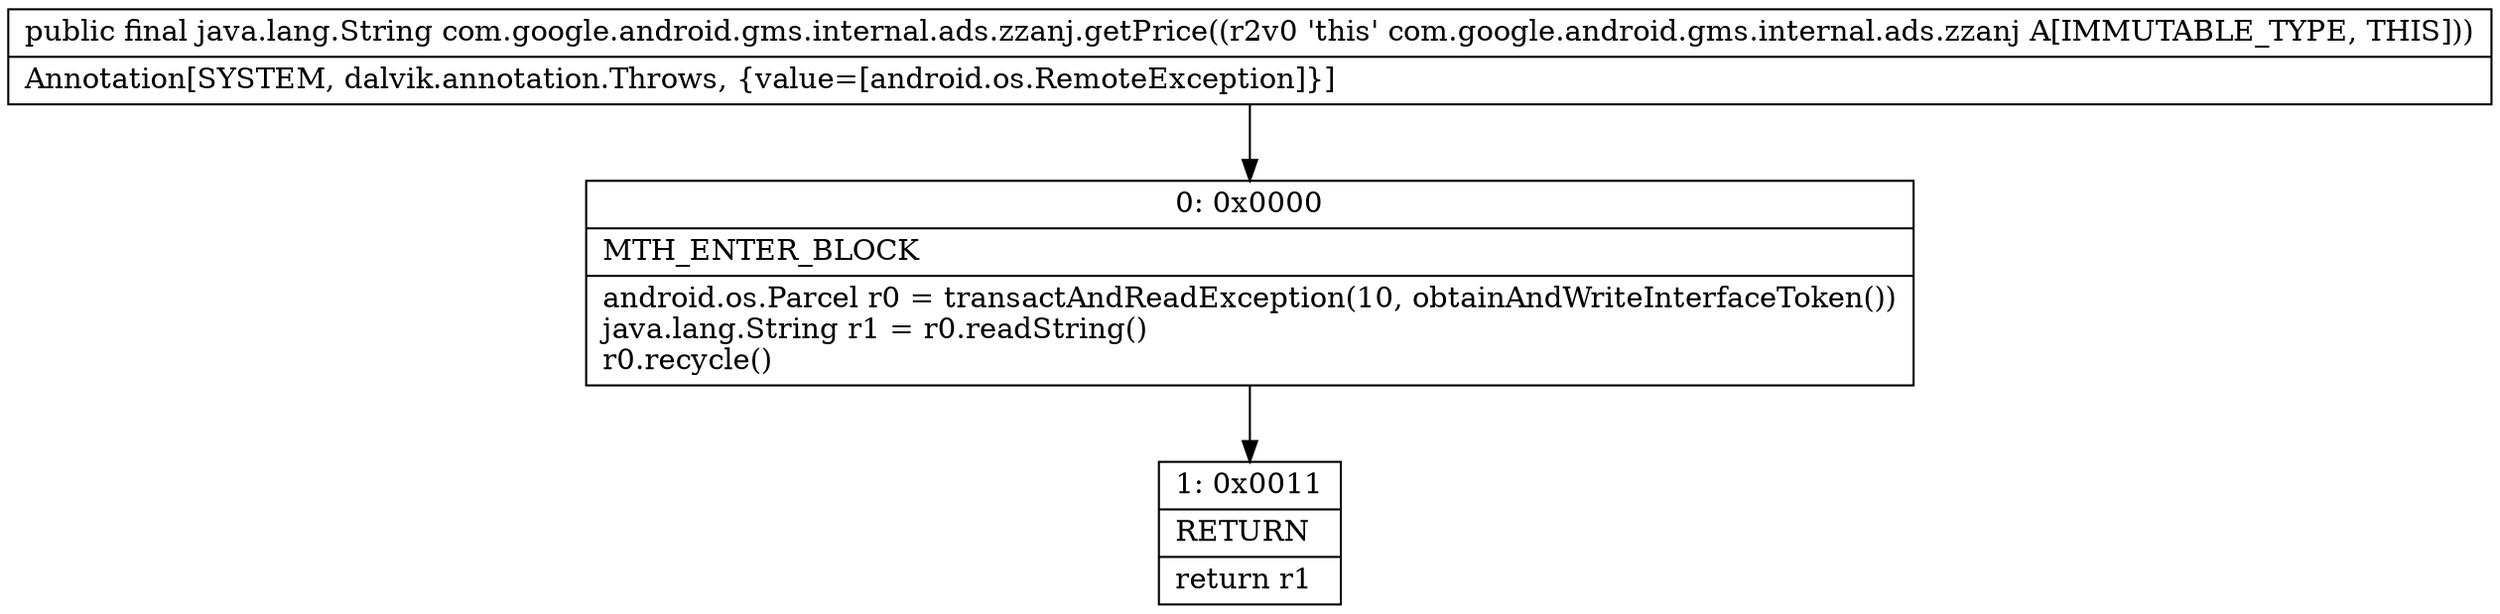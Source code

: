 digraph "CFG forcom.google.android.gms.internal.ads.zzanj.getPrice()Ljava\/lang\/String;" {
Node_0 [shape=record,label="{0\:\ 0x0000|MTH_ENTER_BLOCK\l|android.os.Parcel r0 = transactAndReadException(10, obtainAndWriteInterfaceToken())\ljava.lang.String r1 = r0.readString()\lr0.recycle()\l}"];
Node_1 [shape=record,label="{1\:\ 0x0011|RETURN\l|return r1\l}"];
MethodNode[shape=record,label="{public final java.lang.String com.google.android.gms.internal.ads.zzanj.getPrice((r2v0 'this' com.google.android.gms.internal.ads.zzanj A[IMMUTABLE_TYPE, THIS]))  | Annotation[SYSTEM, dalvik.annotation.Throws, \{value=[android.os.RemoteException]\}]\l}"];
MethodNode -> Node_0;
Node_0 -> Node_1;
}

